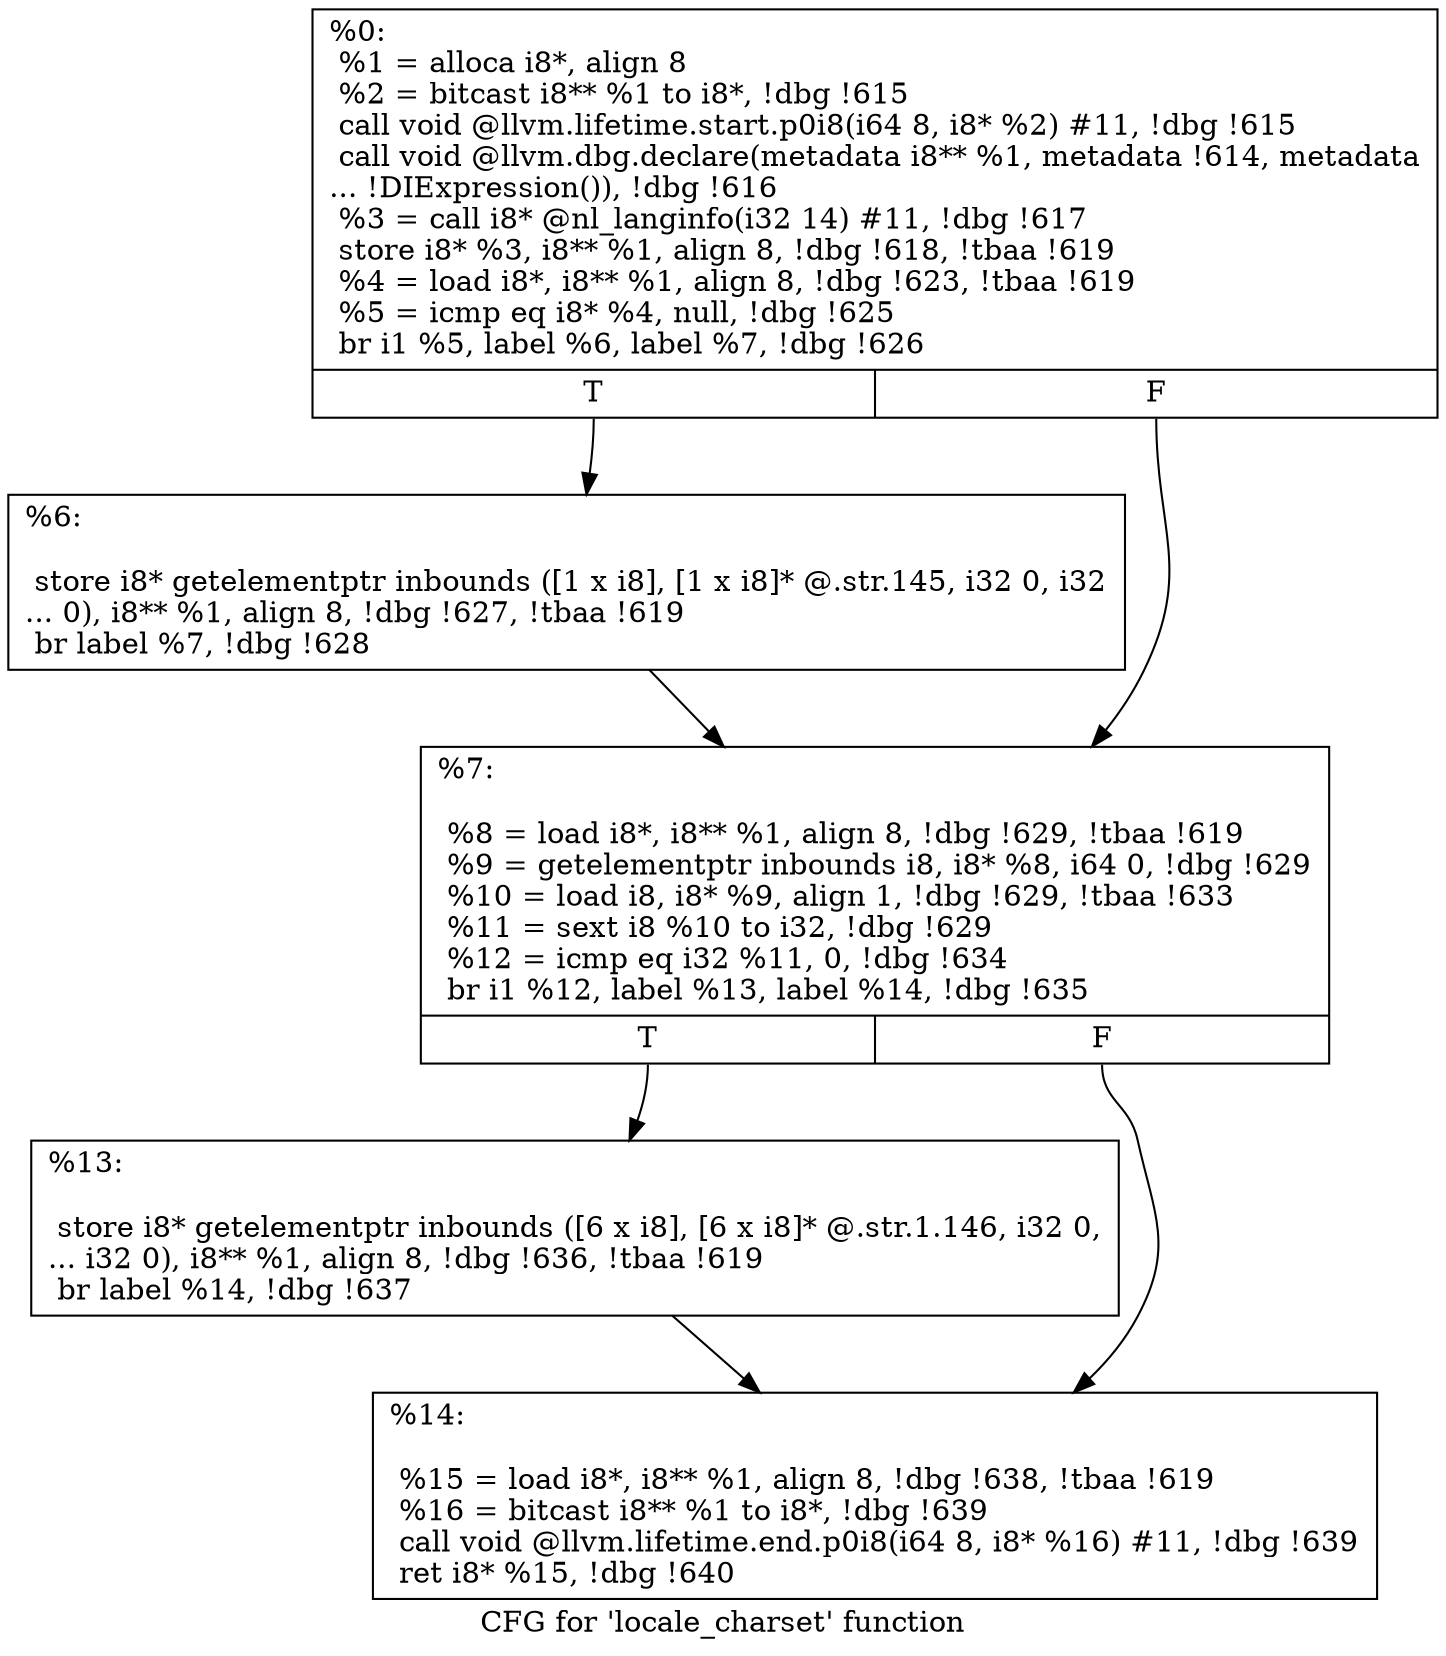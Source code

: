 digraph "CFG for 'locale_charset' function" {
	label="CFG for 'locale_charset' function";

	Node0x14e09a0 [shape=record,label="{%0:\l  %1 = alloca i8*, align 8\l  %2 = bitcast i8** %1 to i8*, !dbg !615\l  call void @llvm.lifetime.start.p0i8(i64 8, i8* %2) #11, !dbg !615\l  call void @llvm.dbg.declare(metadata i8** %1, metadata !614, metadata\l... !DIExpression()), !dbg !616\l  %3 = call i8* @nl_langinfo(i32 14) #11, !dbg !617\l  store i8* %3, i8** %1, align 8, !dbg !618, !tbaa !619\l  %4 = load i8*, i8** %1, align 8, !dbg !623, !tbaa !619\l  %5 = icmp eq i8* %4, null, !dbg !625\l  br i1 %5, label %6, label %7, !dbg !626\l|{<s0>T|<s1>F}}"];
	Node0x14e09a0:s0 -> Node0x14e0a20;
	Node0x14e09a0:s1 -> Node0x14e0a70;
	Node0x14e0a20 [shape=record,label="{%6:\l\l  store i8* getelementptr inbounds ([1 x i8], [1 x i8]* @.str.145, i32 0, i32\l... 0), i8** %1, align 8, !dbg !627, !tbaa !619\l  br label %7, !dbg !628\l}"];
	Node0x14e0a20 -> Node0x14e0a70;
	Node0x14e0a70 [shape=record,label="{%7:\l\l  %8 = load i8*, i8** %1, align 8, !dbg !629, !tbaa !619\l  %9 = getelementptr inbounds i8, i8* %8, i64 0, !dbg !629\l  %10 = load i8, i8* %9, align 1, !dbg !629, !tbaa !633\l  %11 = sext i8 %10 to i32, !dbg !629\l  %12 = icmp eq i32 %11, 0, !dbg !634\l  br i1 %12, label %13, label %14, !dbg !635\l|{<s0>T|<s1>F}}"];
	Node0x14e0a70:s0 -> Node0x14e0ac0;
	Node0x14e0a70:s1 -> Node0x14e0b10;
	Node0x14e0ac0 [shape=record,label="{%13:\l\l  store i8* getelementptr inbounds ([6 x i8], [6 x i8]* @.str.1.146, i32 0,\l... i32 0), i8** %1, align 8, !dbg !636, !tbaa !619\l  br label %14, !dbg !637\l}"];
	Node0x14e0ac0 -> Node0x14e0b10;
	Node0x14e0b10 [shape=record,label="{%14:\l\l  %15 = load i8*, i8** %1, align 8, !dbg !638, !tbaa !619\l  %16 = bitcast i8** %1 to i8*, !dbg !639\l  call void @llvm.lifetime.end.p0i8(i64 8, i8* %16) #11, !dbg !639\l  ret i8* %15, !dbg !640\l}"];
}
